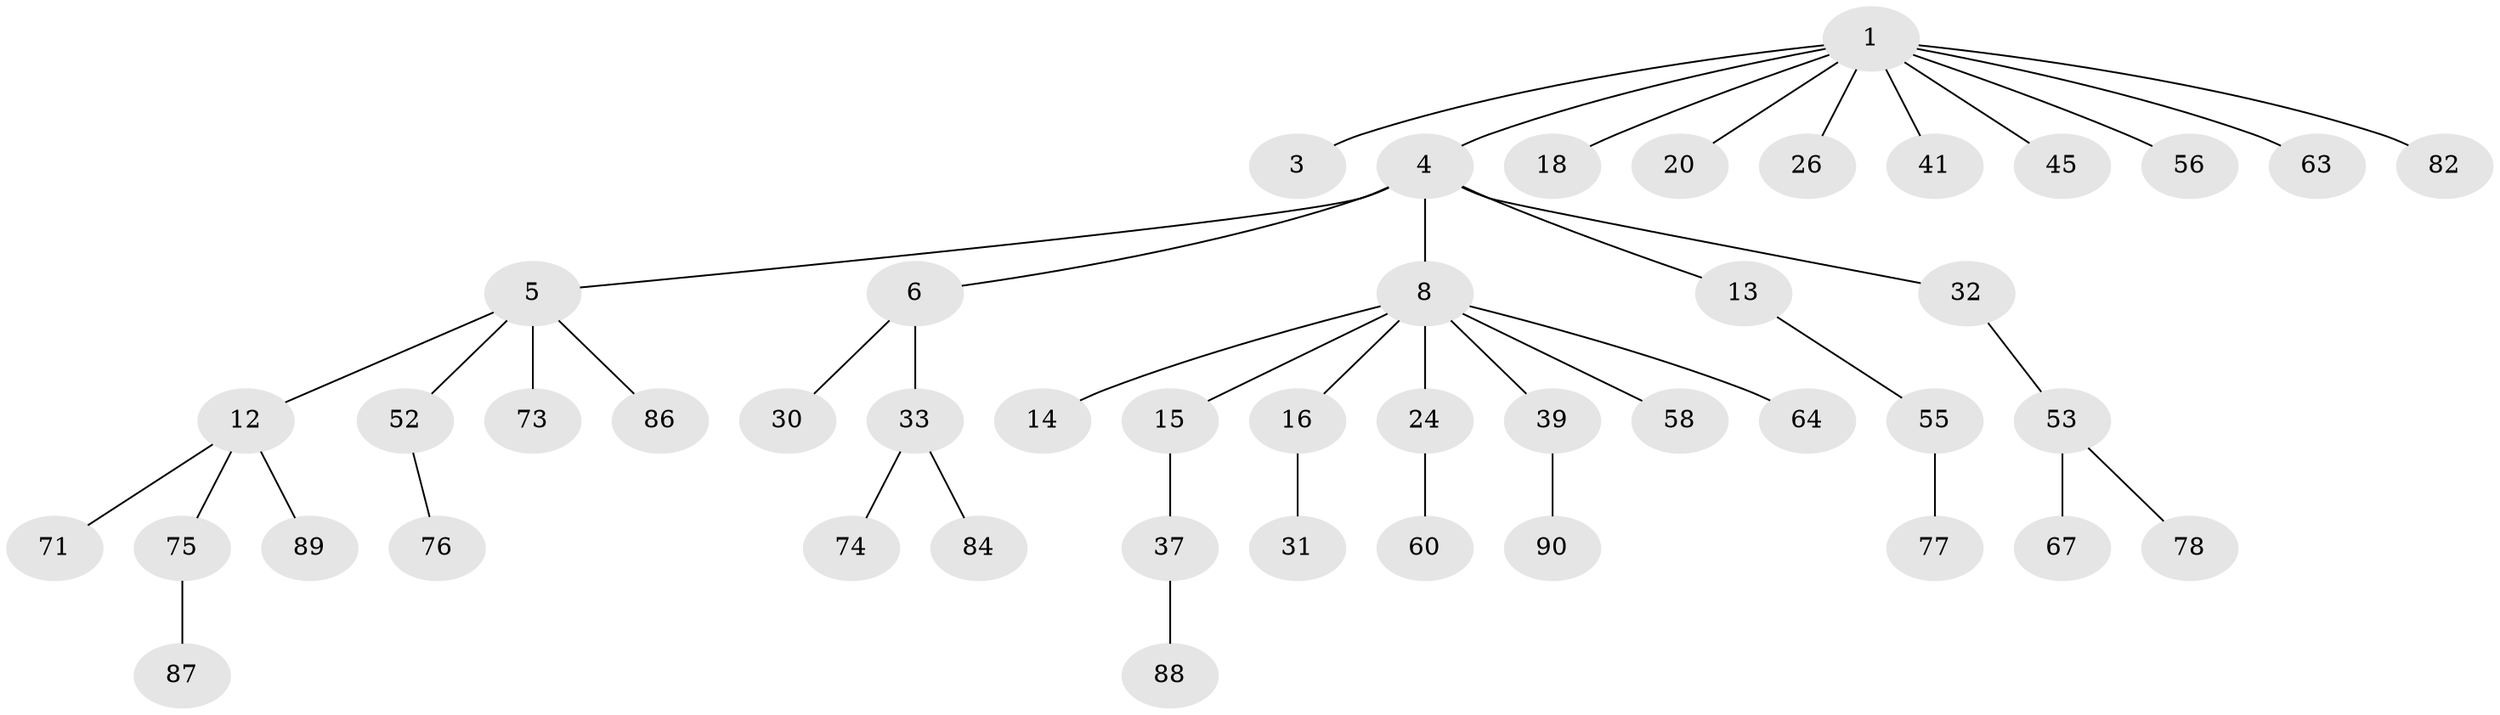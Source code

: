 // original degree distribution, {5: 0.010869565217391304, 6: 0.03260869565217391, 2: 0.2608695652173913, 4: 0.06521739130434782, 3: 0.11956521739130435, 8: 0.010869565217391304, 1: 0.5}
// Generated by graph-tools (version 1.1) at 2025/15/03/09/25 04:15:24]
// undirected, 46 vertices, 45 edges
graph export_dot {
graph [start="1"]
  node [color=gray90,style=filled];
  1 [super="+2+10+25"];
  3 [super="+9"];
  4;
  5 [super="+7+46"];
  6;
  8;
  12 [super="+49+23+36"];
  13;
  14 [super="+85"];
  15 [super="+48+17"];
  16 [super="+27"];
  18 [super="+19"];
  20 [super="+21+28+79"];
  24 [super="+66"];
  26 [super="+38+91+35+80+43"];
  30 [super="+72+59+81"];
  31;
  32 [super="+34"];
  33 [super="+68"];
  37;
  39;
  41 [super="+42+61"];
  45 [super="+57"];
  52 [super="+69"];
  53;
  55;
  56 [super="+83"];
  58;
  60;
  63;
  64 [super="+92"];
  67;
  71;
  73;
  74;
  75;
  76;
  77;
  78;
  82;
  84;
  86;
  87;
  88;
  89;
  90;
  1 -- 41;
  1 -- 45;
  1 -- 18;
  1 -- 3;
  1 -- 4;
  1 -- 82;
  1 -- 63;
  1 -- 56;
  1 -- 26;
  1 -- 20;
  4 -- 5;
  4 -- 6;
  4 -- 8;
  4 -- 13;
  4 -- 32;
  5 -- 86;
  5 -- 12;
  5 -- 73;
  5 -- 52;
  6 -- 30;
  6 -- 33;
  8 -- 14;
  8 -- 15;
  8 -- 16;
  8 -- 24;
  8 -- 39;
  8 -- 58;
  8 -- 64;
  12 -- 75;
  12 -- 89;
  12 -- 71;
  13 -- 55;
  15 -- 37;
  16 -- 31;
  24 -- 60;
  32 -- 53;
  33 -- 74;
  33 -- 84;
  37 -- 88;
  39 -- 90;
  52 -- 76;
  53 -- 67;
  53 -- 78;
  55 -- 77;
  75 -- 87;
}
